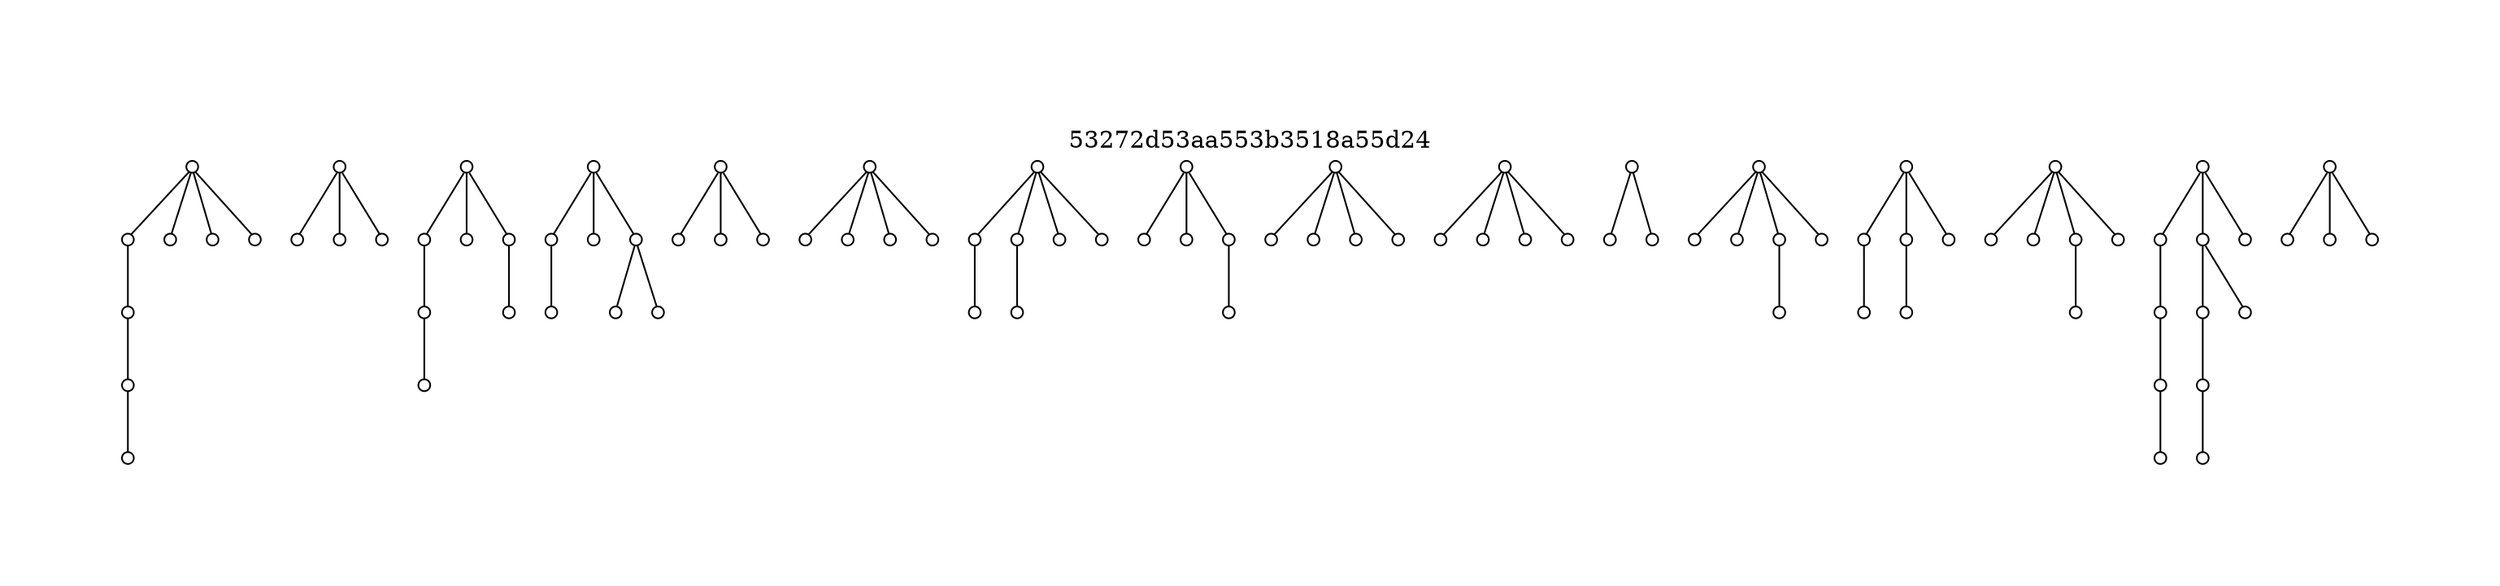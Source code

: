 strict graph "53272d53aa553b3518a55d24" {
labelloc=t;
ratio=auto;
pad="1.0";
label="53272d53aa553b3518a55d24";
node [fixedsize=true, width="0.1", shape=circle, height="0.1", label=""];
0;
1;
2;
3;
4;
7;
30;
124;
341;
342;
343;
344;
682;
683;
684;
686;
690;
702;
716;
1023;
1024;
1026;
1027;
1030;
1041;
1043;
1364;
1365;
1367;
1368;
1705;
1706;
1707;
1708;
1709;
2046;
2047;
2048;
2049;
2050;
2053;
2056;
2387;
2388;
2390;
2391;
2407;
2728;
2729;
2730;
2731;
2732;
3069;
3070;
3071;
3072;
3073;
3410;
3411;
3412;
3751;
3752;
3753;
3754;
3755;
3766;
4092;
4094;
4095;
4096;
4101;
4106;
4433;
4434;
4435;
4436;
4437;
4446;
4774;
4775;
4776;
4777;
4780;
4785;
4786;
4802;
4822;
4889;
4967;
5115;
5116;
5118;
5119;
0 -- 1;
0 -- 3;
0 -- 2;
0 -- 4;
1 -- 7;
7 -- 30;
30 -- 124;
341 -- 342;
341 -- 343;
341 -- 344;
682 -- 683;
682 -- 684;
682 -- 686;
690 -- 716;
683 -- 690;
686 -- 702;
1023 -- 1024;
1023 -- 1026;
1027 -- 1043;
1027 -- 1041;
1023 -- 1027;
1024 -- 1030;
1364 -- 1365;
1364 -- 1368;
1364 -- 1367;
1705 -- 1708;
1705 -- 1709;
1705 -- 1706;
1705 -- 1707;
2046 -- 2050;
2046 -- 2047;
2046 -- 2048;
2046 -- 2049;
2047 -- 2053;
2048 -- 2056;
2387 -- 2388;
2387 -- 2390;
2391 -- 2407;
2387 -- 2391;
2728 -- 2729;
2728 -- 2730;
2728 -- 2731;
2728 -- 2732;
3069 -- 3070;
3069 -- 3071;
3069 -- 3072;
3069 -- 3073;
3410 -- 3411;
3410 -- 3412;
3751 -- 3753;
3751 -- 3752;
3751 -- 3755;
3751 -- 3754;
3754 -- 3766;
4092 -- 4096;
4092 -- 4095;
4092 -- 4094;
4094 -- 4101;
4095 -- 4106;
4433 -- 4434;
4433 -- 4435;
4433 -- 4436;
4436 -- 4446;
4433 -- 4437;
4774 -- 4775;
4774 -- 4776;
4774 -- 4777;
4780 -- 4802;
4775 -- 4780;
4776 -- 4785;
4785 -- 4822;
4776 -- 4786;
4802 -- 4889;
4822 -- 4967;
5115 -- 5116;
5115 -- 5119;
5115 -- 5118;
}
